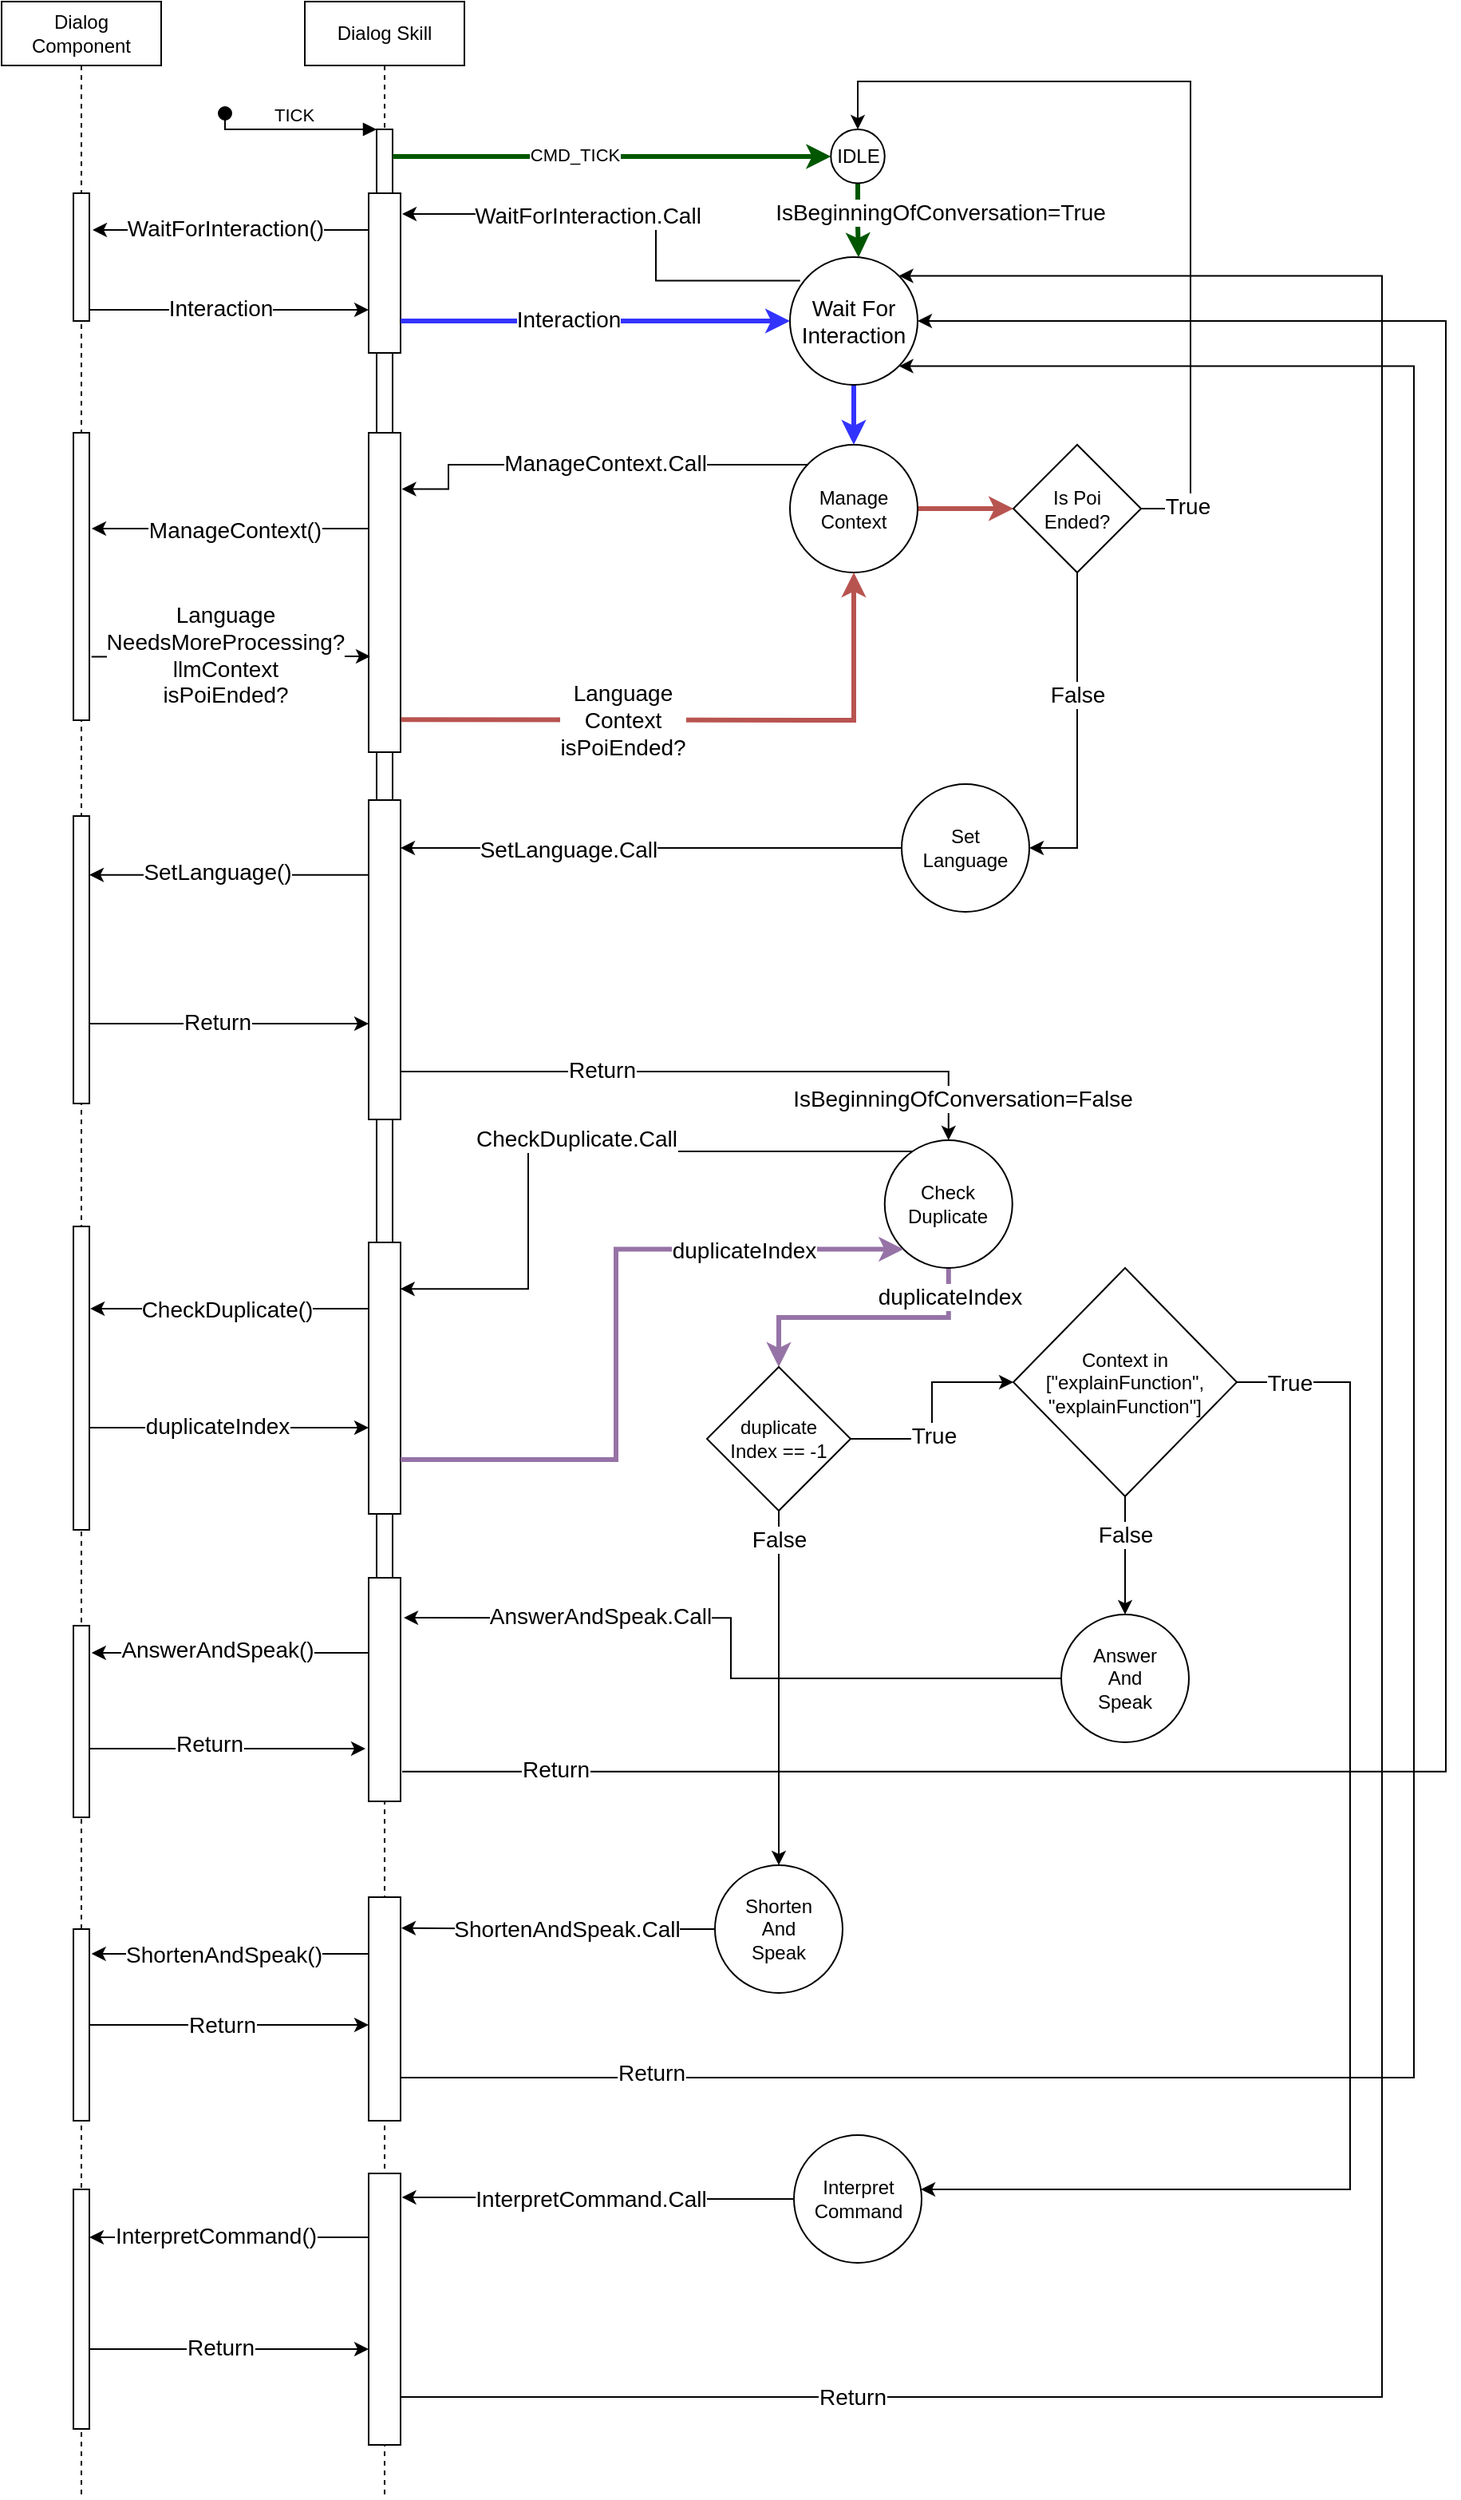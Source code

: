 <mxfile version="27.0.9">
  <diagram name="Page-1" id="2YBvvXClWsGukQMizWep">
    <mxGraphModel dx="2194" dy="1231" grid="1" gridSize="10" guides="1" tooltips="1" connect="1" arrows="1" fold="1" page="1" pageScale="1" pageWidth="850" pageHeight="1100" math="0" shadow="0">
      <root>
        <mxCell id="0" />
        <mxCell id="1" parent="0" />
        <mxCell id="aM9ryv3xv72pqoxQDRHE-1" value="&lt;div&gt;Dialog&lt;/div&gt;&lt;div&gt;Component&lt;/div&gt;" style="shape=umlLifeline;perimeter=lifelinePerimeter;whiteSpace=wrap;html=1;container=0;dropTarget=0;collapsible=0;recursiveResize=0;outlineConnect=0;portConstraint=eastwest;newEdgeStyle={&quot;edgeStyle&quot;:&quot;elbowEdgeStyle&quot;,&quot;elbow&quot;:&quot;vertical&quot;,&quot;curved&quot;:0,&quot;rounded&quot;:0};" parent="1" vertex="1">
          <mxGeometry x="25" y="37" width="100" height="1563" as="geometry" />
        </mxCell>
        <mxCell id="aM9ryv3xv72pqoxQDRHE-3" value="TICK" style="html=1;verticalAlign=bottom;startArrow=oval;endArrow=block;startSize=8;edgeStyle=elbowEdgeStyle;elbow=vertical;curved=0;rounded=0;" parent="aM9ryv3xv72pqoxQDRHE-1" target="aM9ryv3xv72pqoxQDRHE-6" edge="1">
          <mxGeometry relative="1" as="geometry">
            <mxPoint x="140" y="70" as="sourcePoint" />
            <Array as="points">
              <mxPoint x="190" y="80" />
            </Array>
          </mxGeometry>
        </mxCell>
        <mxCell id="aM9ryv3xv72pqoxQDRHE-4" value="" style="html=1;points=[];perimeter=orthogonalPerimeter;outlineConnect=0;targetShapes=umlLifeline;portConstraint=eastwest;newEdgeStyle={&quot;edgeStyle&quot;:&quot;elbowEdgeStyle&quot;,&quot;elbow&quot;:&quot;vertical&quot;,&quot;curved&quot;:0,&quot;rounded&quot;:0};" parent="aM9ryv3xv72pqoxQDRHE-1" vertex="1">
          <mxGeometry x="45" y="120" width="10" height="80" as="geometry" />
        </mxCell>
        <mxCell id="3GDsFyGk5Co5i_4Q3vj2-58" value="" style="html=1;points=[];perimeter=orthogonalPerimeter;outlineConnect=0;targetShapes=umlLifeline;portConstraint=eastwest;newEdgeStyle={&quot;edgeStyle&quot;:&quot;elbowEdgeStyle&quot;,&quot;elbow&quot;:&quot;vertical&quot;,&quot;curved&quot;:0,&quot;rounded&quot;:0};" parent="aM9ryv3xv72pqoxQDRHE-1" vertex="1">
          <mxGeometry x="45" y="270" width="10" height="180" as="geometry" />
        </mxCell>
        <mxCell id="3GDsFyGk5Co5i_4Q3vj2-84" value="" style="html=1;points=[];perimeter=orthogonalPerimeter;outlineConnect=0;targetShapes=umlLifeline;portConstraint=eastwest;newEdgeStyle={&quot;edgeStyle&quot;:&quot;elbowEdgeStyle&quot;,&quot;elbow&quot;:&quot;vertical&quot;,&quot;curved&quot;:0,&quot;rounded&quot;:0};" parent="aM9ryv3xv72pqoxQDRHE-1" vertex="1">
          <mxGeometry x="45" y="767" width="10" height="190" as="geometry" />
        </mxCell>
        <mxCell id="3GDsFyGk5Co5i_4Q3vj2-100" value="" style="html=1;points=[];perimeter=orthogonalPerimeter;outlineConnect=0;targetShapes=umlLifeline;portConstraint=eastwest;newEdgeStyle={&quot;edgeStyle&quot;:&quot;elbowEdgeStyle&quot;,&quot;elbow&quot;:&quot;vertical&quot;,&quot;curved&quot;:0,&quot;rounded&quot;:0};" parent="aM9ryv3xv72pqoxQDRHE-1" vertex="1">
          <mxGeometry x="45" y="1017" width="10" height="120" as="geometry" />
        </mxCell>
        <mxCell id="3GDsFyGk5Co5i_4Q3vj2-116" value="" style="html=1;points=[];perimeter=orthogonalPerimeter;outlineConnect=0;targetShapes=umlLifeline;portConstraint=eastwest;newEdgeStyle={&quot;edgeStyle&quot;:&quot;elbowEdgeStyle&quot;,&quot;elbow&quot;:&quot;vertical&quot;,&quot;curved&quot;:0,&quot;rounded&quot;:0};" parent="aM9ryv3xv72pqoxQDRHE-1" vertex="1">
          <mxGeometry x="45" y="1207" width="10" height="120" as="geometry" />
        </mxCell>
        <mxCell id="IwK8Sl99HdJAbC6vdd_C-9" value="" style="html=1;points=[];perimeter=orthogonalPerimeter;outlineConnect=0;targetShapes=umlLifeline;portConstraint=eastwest;newEdgeStyle={&quot;edgeStyle&quot;:&quot;elbowEdgeStyle&quot;,&quot;elbow&quot;:&quot;vertical&quot;,&quot;curved&quot;:0,&quot;rounded&quot;:0};" vertex="1" parent="aM9ryv3xv72pqoxQDRHE-1">
          <mxGeometry x="45" y="510" width="10" height="180" as="geometry" />
        </mxCell>
        <mxCell id="IwK8Sl99HdJAbC6vdd_C-22" value="" style="html=1;points=[];perimeter=orthogonalPerimeter;outlineConnect=0;targetShapes=umlLifeline;portConstraint=eastwest;newEdgeStyle={&quot;edgeStyle&quot;:&quot;elbowEdgeStyle&quot;,&quot;elbow&quot;:&quot;vertical&quot;,&quot;curved&quot;:0,&quot;rounded&quot;:0};" vertex="1" parent="aM9ryv3xv72pqoxQDRHE-1">
          <mxGeometry x="45" y="1370" width="10" height="150" as="geometry" />
        </mxCell>
        <mxCell id="aM9ryv3xv72pqoxQDRHE-5" value="Dialog Skill" style="shape=umlLifeline;perimeter=lifelinePerimeter;whiteSpace=wrap;html=1;container=0;dropTarget=0;collapsible=0;recursiveResize=0;outlineConnect=0;portConstraint=eastwest;newEdgeStyle={&quot;edgeStyle&quot;:&quot;elbowEdgeStyle&quot;,&quot;elbow&quot;:&quot;vertical&quot;,&quot;curved&quot;:0,&quot;rounded&quot;:0};" parent="1" vertex="1">
          <mxGeometry x="215" y="37" width="100" height="1563" as="geometry" />
        </mxCell>
        <mxCell id="aM9ryv3xv72pqoxQDRHE-6" value="" style="html=1;points=[];perimeter=orthogonalPerimeter;outlineConnect=0;targetShapes=umlLifeline;portConstraint=eastwest;newEdgeStyle={&quot;edgeStyle&quot;:&quot;elbowEdgeStyle&quot;,&quot;elbow&quot;:&quot;vertical&quot;,&quot;curved&quot;:0,&quot;rounded&quot;:0};" parent="aM9ryv3xv72pqoxQDRHE-5" vertex="1">
          <mxGeometry x="45" y="80" width="10" height="1040" as="geometry" />
        </mxCell>
        <mxCell id="3GDsFyGk5Co5i_4Q3vj2-50" value="" style="html=1;points=[];perimeter=orthogonalPerimeter;outlineConnect=0;targetShapes=umlLifeline;portConstraint=eastwest;newEdgeStyle={&quot;edgeStyle&quot;:&quot;elbowEdgeStyle&quot;,&quot;elbow&quot;:&quot;vertical&quot;,&quot;curved&quot;:0,&quot;rounded&quot;:0};" parent="aM9ryv3xv72pqoxQDRHE-5" vertex="1">
          <mxGeometry x="40" y="120" width="20" height="100" as="geometry" />
        </mxCell>
        <mxCell id="3GDsFyGk5Co5i_4Q3vj2-53" value="" style="html=1;points=[];perimeter=orthogonalPerimeter;outlineConnect=0;targetShapes=umlLifeline;portConstraint=eastwest;newEdgeStyle={&quot;edgeStyle&quot;:&quot;elbowEdgeStyle&quot;,&quot;elbow&quot;:&quot;vertical&quot;,&quot;curved&quot;:0,&quot;rounded&quot;:0};" parent="aM9ryv3xv72pqoxQDRHE-5" vertex="1">
          <mxGeometry x="40" y="270" width="20" height="200" as="geometry" />
        </mxCell>
        <mxCell id="3GDsFyGk5Co5i_4Q3vj2-80" value="" style="html=1;points=[];perimeter=orthogonalPerimeter;outlineConnect=0;targetShapes=umlLifeline;portConstraint=eastwest;newEdgeStyle={&quot;edgeStyle&quot;:&quot;elbowEdgeStyle&quot;,&quot;elbow&quot;:&quot;vertical&quot;,&quot;curved&quot;:0,&quot;rounded&quot;:0};" parent="aM9ryv3xv72pqoxQDRHE-5" vertex="1">
          <mxGeometry x="40" y="777" width="20" height="170" as="geometry" />
        </mxCell>
        <mxCell id="3GDsFyGk5Co5i_4Q3vj2-97" value="" style="html=1;points=[];perimeter=orthogonalPerimeter;outlineConnect=0;targetShapes=umlLifeline;portConstraint=eastwest;newEdgeStyle={&quot;edgeStyle&quot;:&quot;elbowEdgeStyle&quot;,&quot;elbow&quot;:&quot;vertical&quot;,&quot;curved&quot;:0,&quot;rounded&quot;:0};" parent="aM9ryv3xv72pqoxQDRHE-5" vertex="1">
          <mxGeometry x="40" y="987" width="20" height="140" as="geometry" />
        </mxCell>
        <mxCell id="3GDsFyGk5Co5i_4Q3vj2-117" value="" style="html=1;points=[];perimeter=orthogonalPerimeter;outlineConnect=0;targetShapes=umlLifeline;portConstraint=eastwest;newEdgeStyle={&quot;edgeStyle&quot;:&quot;elbowEdgeStyle&quot;,&quot;elbow&quot;:&quot;vertical&quot;,&quot;curved&quot;:0,&quot;rounded&quot;:0};" parent="aM9ryv3xv72pqoxQDRHE-5" vertex="1">
          <mxGeometry x="40" y="1187" width="20" height="140" as="geometry" />
        </mxCell>
        <mxCell id="IwK8Sl99HdJAbC6vdd_C-4" value="" style="html=1;points=[];perimeter=orthogonalPerimeter;outlineConnect=0;targetShapes=umlLifeline;portConstraint=eastwest;newEdgeStyle={&quot;edgeStyle&quot;:&quot;elbowEdgeStyle&quot;,&quot;elbow&quot;:&quot;vertical&quot;,&quot;curved&quot;:0,&quot;rounded&quot;:0};" vertex="1" parent="aM9ryv3xv72pqoxQDRHE-5">
          <mxGeometry x="40" y="500" width="20" height="200" as="geometry" />
        </mxCell>
        <mxCell id="IwK8Sl99HdJAbC6vdd_C-23" value="" style="html=1;points=[];perimeter=orthogonalPerimeter;outlineConnect=0;targetShapes=umlLifeline;portConstraint=eastwest;newEdgeStyle={&quot;edgeStyle&quot;:&quot;elbowEdgeStyle&quot;,&quot;elbow&quot;:&quot;vertical&quot;,&quot;curved&quot;:0,&quot;rounded&quot;:0};" vertex="1" parent="aM9ryv3xv72pqoxQDRHE-5">
          <mxGeometry x="40" y="1360" width="20" height="170" as="geometry" />
        </mxCell>
        <mxCell id="3GDsFyGk5Co5i_4Q3vj2-7" style="edgeStyle=elbowEdgeStyle;rounded=0;orthogonalLoop=1;jettySize=auto;html=1;elbow=vertical;curved=0;entryX=0;entryY=0.5;entryDx=0;entryDy=0;fillColor=#008a00;strokeColor=#005700;strokeWidth=3;" parent="1" source="aM9ryv3xv72pqoxQDRHE-6" target="3GDsFyGk5Co5i_4Q3vj2-18" edge="1">
          <mxGeometry relative="1" as="geometry">
            <mxPoint x="453.8" y="142.33" as="targetPoint" />
          </mxGeometry>
        </mxCell>
        <mxCell id="3GDsFyGk5Co5i_4Q3vj2-12" value="CMD_TICK" style="edgeLabel;html=1;align=center;verticalAlign=middle;resizable=0;points=[];" parent="3GDsFyGk5Co5i_4Q3vj2-7" vertex="1" connectable="0">
          <mxGeometry x="-0.174" y="1" relative="1" as="geometry">
            <mxPoint as="offset" />
          </mxGeometry>
        </mxCell>
        <mxCell id="3GDsFyGk5Co5i_4Q3vj2-17" style="edgeStyle=elbowEdgeStyle;rounded=0;orthogonalLoop=1;jettySize=auto;html=1;elbow=vertical;curved=0;entryX=1.2;entryY=0.288;entryDx=0;entryDy=0;entryPerimeter=0;" parent="1" source="3GDsFyGk5Co5i_4Q3vj2-50" target="aM9ryv3xv72pqoxQDRHE-4" edge="1">
          <mxGeometry relative="1" as="geometry" />
        </mxCell>
        <mxCell id="3GDsFyGk5Co5i_4Q3vj2-24" value="WaitForInteraction()" style="edgeLabel;html=1;align=center;verticalAlign=middle;resizable=0;points=[];fontSize=14;" parent="3GDsFyGk5Co5i_4Q3vj2-17" vertex="1" connectable="0">
          <mxGeometry x="0.161" y="-1" relative="1" as="geometry">
            <mxPoint x="10" as="offset" />
          </mxGeometry>
        </mxCell>
        <mxCell id="3GDsFyGk5Co5i_4Q3vj2-21" value="" style="edgeStyle=orthogonalEdgeStyle;rounded=0;orthogonalLoop=1;jettySize=auto;html=1;strokeWidth=3;fillColor=#008a00;strokeColor=#005700;" parent="1" source="3GDsFyGk5Co5i_4Q3vj2-18" target="3GDsFyGk5Co5i_4Q3vj2-20" edge="1">
          <mxGeometry relative="1" as="geometry">
            <Array as="points">
              <mxPoint x="562" y="177" />
              <mxPoint x="562" y="177" />
            </Array>
          </mxGeometry>
        </mxCell>
        <mxCell id="3GDsFyGk5Co5i_4Q3vj2-32" value="IsBeginningOfConversation=True" style="edgeLabel;html=1;align=center;verticalAlign=middle;resizable=0;points=[];fontSize=14;" parent="3GDsFyGk5Co5i_4Q3vj2-21" vertex="1" connectable="0">
          <mxGeometry x="-0.373" y="-1" relative="1" as="geometry">
            <mxPoint x="52" y="4" as="offset" />
          </mxGeometry>
        </mxCell>
        <mxCell id="3GDsFyGk5Co5i_4Q3vj2-18" value="IDLE" style="ellipse;whiteSpace=wrap;html=1;aspect=fixed;" parent="1" vertex="1">
          <mxGeometry x="544.63" y="117" width="33.75" height="33.75" as="geometry" />
        </mxCell>
        <mxCell id="3GDsFyGk5Co5i_4Q3vj2-31" value="" style="edgeStyle=orthogonalEdgeStyle;rounded=0;orthogonalLoop=1;jettySize=auto;html=1;fillColor=#008a00;strokeColor=#3333FF;strokeWidth=3;" parent="1" source="3GDsFyGk5Co5i_4Q3vj2-20" target="3GDsFyGk5Co5i_4Q3vj2-30" edge="1">
          <mxGeometry relative="1" as="geometry" />
        </mxCell>
        <mxCell id="3GDsFyGk5Co5i_4Q3vj2-20" value="&lt;font style=&quot;font-size: 14px;&quot;&gt;Wait For Interaction&lt;/font&gt;" style="ellipse;whiteSpace=wrap;html=1;" parent="1" vertex="1">
          <mxGeometry x="519" y="197" width="80" height="80" as="geometry" />
        </mxCell>
        <mxCell id="3GDsFyGk5Co5i_4Q3vj2-56" style="edgeStyle=orthogonalEdgeStyle;rounded=0;orthogonalLoop=1;jettySize=auto;html=1;entryX=1.038;entryY=0.176;entryDx=0;entryDy=0;entryPerimeter=0;" parent="1" source="3GDsFyGk5Co5i_4Q3vj2-30" target="3GDsFyGk5Co5i_4Q3vj2-53" edge="1">
          <mxGeometry relative="1" as="geometry">
            <Array as="points">
              <mxPoint x="305" y="327" />
              <mxPoint x="305" y="342" />
            </Array>
          </mxGeometry>
        </mxCell>
        <mxCell id="3GDsFyGk5Co5i_4Q3vj2-57" value="ManageContext.Call" style="edgeLabel;html=1;align=center;verticalAlign=middle;resizable=0;points=[];fontSize=14;" parent="3GDsFyGk5Co5i_4Q3vj2-56" vertex="1" connectable="0">
          <mxGeometry x="0.184" y="-1" relative="1" as="geometry">
            <mxPoint x="32" as="offset" />
          </mxGeometry>
        </mxCell>
        <mxCell id="3GDsFyGk5Co5i_4Q3vj2-68" value="" style="edgeStyle=orthogonalEdgeStyle;rounded=0;orthogonalLoop=1;jettySize=auto;html=1;fillColor=#f8cecc;strokeColor=#b85450;strokeWidth=3;" parent="1" source="3GDsFyGk5Co5i_4Q3vj2-30" target="3GDsFyGk5Co5i_4Q3vj2-67" edge="1">
          <mxGeometry relative="1" as="geometry" />
        </mxCell>
        <mxCell id="3GDsFyGk5Co5i_4Q3vj2-30" value="&lt;div&gt;Manage&lt;/div&gt;&lt;div&gt;Context&lt;/div&gt;" style="ellipse;whiteSpace=wrap;html=1;" parent="1" vertex="1">
          <mxGeometry x="519" y="314.5" width="80" height="80" as="geometry" />
        </mxCell>
        <mxCell id="3GDsFyGk5Co5i_4Q3vj2-51" style="edgeStyle=orthogonalEdgeStyle;rounded=0;orthogonalLoop=1;jettySize=auto;html=1;exitX=0.08;exitY=0.185;exitDx=0;exitDy=0;exitPerimeter=0;" parent="1" source="3GDsFyGk5Co5i_4Q3vj2-20" edge="1">
          <mxGeometry relative="1" as="geometry">
            <mxPoint x="276" y="170" as="targetPoint" />
            <Array as="points">
              <mxPoint x="435" y="212" />
              <mxPoint x="435" y="170" />
            </Array>
          </mxGeometry>
        </mxCell>
        <mxCell id="3GDsFyGk5Co5i_4Q3vj2-52" value="WaitForInteraction.Call" style="edgeLabel;html=1;align=center;verticalAlign=middle;resizable=0;points=[];fontSize=14;" parent="3GDsFyGk5Co5i_4Q3vj2-51" vertex="1" connectable="0">
          <mxGeometry x="-0.004" y="1" relative="1" as="geometry">
            <mxPoint x="-30" as="offset" />
          </mxGeometry>
        </mxCell>
        <mxCell id="3GDsFyGk5Co5i_4Q3vj2-54" style="edgeStyle=elbowEdgeStyle;rounded=0;orthogonalLoop=1;jettySize=auto;html=1;elbow=vertical;curved=0;entryX=0;entryY=0.5;entryDx=0;entryDy=0;fillColor=#008a00;strokeColor=#3333FF;strokeWidth=3;" parent="1" source="3GDsFyGk5Co5i_4Q3vj2-50" target="3GDsFyGk5Co5i_4Q3vj2-20" edge="1">
          <mxGeometry relative="1" as="geometry" />
        </mxCell>
        <mxCell id="3GDsFyGk5Co5i_4Q3vj2-55" value="Interaction" style="edgeLabel;html=1;align=center;verticalAlign=middle;resizable=0;points=[];fontSize=14;" parent="3GDsFyGk5Co5i_4Q3vj2-54" vertex="1" connectable="0">
          <mxGeometry x="-0.141" y="1" relative="1" as="geometry">
            <mxPoint as="offset" />
          </mxGeometry>
        </mxCell>
        <mxCell id="3GDsFyGk5Co5i_4Q3vj2-59" style="edgeStyle=elbowEdgeStyle;rounded=0;orthogonalLoop=1;jettySize=auto;html=1;elbow=vertical;curved=0;entryX=1.148;entryY=0.158;entryDx=0;entryDy=0;entryPerimeter=0;" parent="1" edge="1">
          <mxGeometry relative="1" as="geometry">
            <mxPoint x="255" y="367" as="sourcePoint" />
            <mxPoint x="81.48" y="367.04" as="targetPoint" />
          </mxGeometry>
        </mxCell>
        <mxCell id="3GDsFyGk5Co5i_4Q3vj2-125" value="ManageContext()" style="edgeLabel;html=1;align=center;verticalAlign=middle;resizable=0;points=[];fontSize=14;" parent="3GDsFyGk5Co5i_4Q3vj2-59" vertex="1" connectable="0">
          <mxGeometry x="-0.026" y="1" relative="1" as="geometry">
            <mxPoint as="offset" />
          </mxGeometry>
        </mxCell>
        <mxCell id="3GDsFyGk5Co5i_4Q3vj2-60" style="edgeStyle=elbowEdgeStyle;rounded=0;orthogonalLoop=1;jettySize=auto;html=1;elbow=vertical;curved=0;exitX=1.133;exitY=0.779;exitDx=0;exitDy=0;exitPerimeter=0;" parent="1" source="3GDsFyGk5Co5i_4Q3vj2-58" edge="1">
          <mxGeometry relative="1" as="geometry">
            <mxPoint x="256" y="447" as="targetPoint" />
            <Array as="points">
              <mxPoint x="165" y="447" />
            </Array>
          </mxGeometry>
        </mxCell>
        <mxCell id="3GDsFyGk5Co5i_4Q3vj2-61" value="Language&lt;br&gt;NeedsMoreProcessing?&lt;br&gt;llmContext&lt;br&gt;isPoiEnded?" style="edgeLabel;html=1;align=center;verticalAlign=middle;resizable=0;points=[];fontSize=14;" parent="3GDsFyGk5Co5i_4Q3vj2-60" vertex="1" connectable="0">
          <mxGeometry x="0.085" y="1" relative="1" as="geometry">
            <mxPoint x="-11" as="offset" />
          </mxGeometry>
        </mxCell>
        <mxCell id="3GDsFyGk5Co5i_4Q3vj2-69" style="edgeStyle=orthogonalEdgeStyle;rounded=0;orthogonalLoop=1;jettySize=auto;html=1;entryX=0.5;entryY=0;entryDx=0;entryDy=0;exitX=1;exitY=0.5;exitDx=0;exitDy=0;" parent="1" source="3GDsFyGk5Co5i_4Q3vj2-67" target="3GDsFyGk5Co5i_4Q3vj2-18" edge="1">
          <mxGeometry relative="1" as="geometry">
            <Array as="points">
              <mxPoint x="770" y="355" />
              <mxPoint x="770" y="87" />
              <mxPoint x="562" y="87" />
            </Array>
          </mxGeometry>
        </mxCell>
        <mxCell id="3GDsFyGk5Co5i_4Q3vj2-72" value="True" style="edgeLabel;html=1;align=center;verticalAlign=middle;resizable=0;points=[];fontSize=14;" parent="3GDsFyGk5Co5i_4Q3vj2-69" vertex="1" connectable="0">
          <mxGeometry x="-0.893" y="2" relative="1" as="geometry">
            <mxPoint as="offset" />
          </mxGeometry>
        </mxCell>
        <mxCell id="3GDsFyGk5Co5i_4Q3vj2-74" value="" style="edgeStyle=orthogonalEdgeStyle;rounded=0;orthogonalLoop=1;jettySize=auto;html=1;entryX=1;entryY=0.5;entryDx=0;entryDy=0;exitX=0.5;exitY=1;exitDx=0;exitDy=0;" parent="1" source="3GDsFyGk5Co5i_4Q3vj2-67" target="IwK8Sl99HdJAbC6vdd_C-1" edge="1">
          <mxGeometry relative="1" as="geometry">
            <mxPoint x="579" y="567" as="targetPoint" />
            <Array as="points">
              <mxPoint x="699" y="567" />
            </Array>
          </mxGeometry>
        </mxCell>
        <mxCell id="3GDsFyGk5Co5i_4Q3vj2-75" value="False" style="edgeLabel;html=1;align=center;verticalAlign=middle;resizable=0;points=[];fontSize=14;" parent="3GDsFyGk5Co5i_4Q3vj2-74" vertex="1" connectable="0">
          <mxGeometry x="-0.245" relative="1" as="geometry">
            <mxPoint as="offset" />
          </mxGeometry>
        </mxCell>
        <mxCell id="3GDsFyGk5Co5i_4Q3vj2-67" value="&lt;div&gt;Is Poi&lt;/div&gt;&lt;div&gt;Ended?&lt;/div&gt;" style="rhombus;whiteSpace=wrap;html=1;" parent="1" vertex="1">
          <mxGeometry x="659" y="314.5" width="80" height="80" as="geometry" />
        </mxCell>
        <mxCell id="3GDsFyGk5Co5i_4Q3vj2-93" value="" style="edgeStyle=orthogonalEdgeStyle;rounded=0;orthogonalLoop=1;jettySize=auto;html=1;fillColor=#e1d5e7;strokeColor=#9673a6;strokeWidth=3;exitX=0.5;exitY=1;exitDx=0;exitDy=0;" parent="1" source="3GDsFyGk5Co5i_4Q3vj2-77" target="3GDsFyGk5Co5i_4Q3vj2-92" edge="1">
          <mxGeometry relative="1" as="geometry">
            <mxPoint x="452" y="567.75" as="sourcePoint" />
          </mxGeometry>
        </mxCell>
        <mxCell id="IwK8Sl99HdJAbC6vdd_C-42" value="&lt;font style=&quot;font-size: 14px;&quot;&gt;duplicateIndex&lt;/font&gt;" style="edgeLabel;html=1;align=center;verticalAlign=middle;resizable=0;points=[];" vertex="1" connectable="0" parent="3GDsFyGk5Co5i_4Q3vj2-93">
          <mxGeometry x="-0.792" relative="1" as="geometry">
            <mxPoint as="offset" />
          </mxGeometry>
        </mxCell>
        <mxCell id="3GDsFyGk5Co5i_4Q3vj2-77" value="&lt;div&gt;Check&lt;/div&gt;&lt;div&gt;Duplicate&lt;/div&gt;" style="ellipse;whiteSpace=wrap;html=1;" parent="1" vertex="1">
          <mxGeometry x="578.38" y="750" width="80" height="80" as="geometry" />
        </mxCell>
        <mxCell id="3GDsFyGk5Co5i_4Q3vj2-81" style="edgeStyle=orthogonalEdgeStyle;rounded=0;orthogonalLoop=1;jettySize=auto;html=1;entryX=0.993;entryY=0.171;entryDx=0;entryDy=0;entryPerimeter=0;" parent="1" source="3GDsFyGk5Co5i_4Q3vj2-77" target="3GDsFyGk5Co5i_4Q3vj2-80" edge="1">
          <mxGeometry relative="1" as="geometry">
            <Array as="points">
              <mxPoint x="355" y="757" />
              <mxPoint x="355" y="843" />
            </Array>
          </mxGeometry>
        </mxCell>
        <mxCell id="3GDsFyGk5Co5i_4Q3vj2-82" value="&lt;font&gt;CheckDuplicate.Call&lt;/font&gt;" style="edgeLabel;html=1;align=center;verticalAlign=middle;resizable=0;points=[];fontSize=14;" parent="3GDsFyGk5Co5i_4Q3vj2-81" vertex="1" connectable="0">
          <mxGeometry x="0.31" y="1" relative="1" as="geometry">
            <mxPoint x="29" y="-34" as="offset" />
          </mxGeometry>
        </mxCell>
        <mxCell id="3GDsFyGk5Co5i_4Q3vj2-85" style="edgeStyle=elbowEdgeStyle;rounded=0;orthogonalLoop=1;jettySize=auto;html=1;elbow=vertical;curved=0;entryX=1.057;entryY=0.272;entryDx=0;entryDy=0;entryPerimeter=0;" parent="1" source="3GDsFyGk5Co5i_4Q3vj2-80" target="3GDsFyGk5Co5i_4Q3vj2-84" edge="1">
          <mxGeometry relative="1" as="geometry" />
        </mxCell>
        <mxCell id="3GDsFyGk5Co5i_4Q3vj2-86" value="CheckDuplicate()" style="edgeLabel;html=1;align=center;verticalAlign=middle;resizable=0;points=[];fontSize=14;" parent="3GDsFyGk5Co5i_4Q3vj2-85" vertex="1" connectable="0">
          <mxGeometry x="0.115" relative="1" as="geometry">
            <mxPoint x="8" as="offset" />
          </mxGeometry>
        </mxCell>
        <mxCell id="3GDsFyGk5Co5i_4Q3vj2-87" style="edgeStyle=elbowEdgeStyle;rounded=0;orthogonalLoop=1;jettySize=auto;html=1;elbow=vertical;curved=0;" parent="1" source="3GDsFyGk5Co5i_4Q3vj2-84" target="3GDsFyGk5Co5i_4Q3vj2-80" edge="1">
          <mxGeometry relative="1" as="geometry">
            <Array as="points">
              <mxPoint x="168" y="930" />
            </Array>
          </mxGeometry>
        </mxCell>
        <mxCell id="3GDsFyGk5Co5i_4Q3vj2-88" value="duplicateIndex" style="edgeLabel;html=1;align=center;verticalAlign=middle;resizable=0;points=[];fontSize=14;" parent="3GDsFyGk5Co5i_4Q3vj2-87" vertex="1" connectable="0">
          <mxGeometry x="-0.083" y="1" relative="1" as="geometry">
            <mxPoint as="offset" />
          </mxGeometry>
        </mxCell>
        <mxCell id="3GDsFyGk5Co5i_4Q3vj2-113" value="" style="edgeStyle=orthogonalEdgeStyle;rounded=0;orthogonalLoop=1;jettySize=auto;html=1;" parent="1" source="3GDsFyGk5Co5i_4Q3vj2-92" target="3GDsFyGk5Co5i_4Q3vj2-112" edge="1">
          <mxGeometry relative="1" as="geometry" />
        </mxCell>
        <mxCell id="3GDsFyGk5Co5i_4Q3vj2-115" value="False" style="edgeLabel;html=1;align=center;verticalAlign=middle;resizable=0;points=[];fontSize=14;" parent="3GDsFyGk5Co5i_4Q3vj2-113" vertex="1" connectable="0">
          <mxGeometry x="-0.842" relative="1" as="geometry">
            <mxPoint as="offset" />
          </mxGeometry>
        </mxCell>
        <mxCell id="IwK8Sl99HdJAbC6vdd_C-16" value="" style="edgeStyle=orthogonalEdgeStyle;rounded=0;orthogonalLoop=1;jettySize=auto;html=1;" edge="1" parent="1" source="3GDsFyGk5Co5i_4Q3vj2-92" target="IwK8Sl99HdJAbC6vdd_C-15">
          <mxGeometry relative="1" as="geometry" />
        </mxCell>
        <mxCell id="IwK8Sl99HdJAbC6vdd_C-17" value="True" style="edgeLabel;html=1;align=center;verticalAlign=middle;resizable=0;points=[];fontSize=14;" vertex="1" connectable="0" parent="IwK8Sl99HdJAbC6vdd_C-16">
          <mxGeometry x="-0.226" y="-1" relative="1" as="geometry">
            <mxPoint as="offset" />
          </mxGeometry>
        </mxCell>
        <mxCell id="3GDsFyGk5Co5i_4Q3vj2-92" value="&lt;div&gt;duplicate&lt;/div&gt;&lt;div&gt;Index == -1&lt;/div&gt;" style="rhombus;whiteSpace=wrap;html=1;" parent="1" vertex="1">
          <mxGeometry x="467" y="892" width="90" height="90" as="geometry" />
        </mxCell>
        <mxCell id="3GDsFyGk5Co5i_4Q3vj2-94" value="&lt;div&gt;Answer&lt;/div&gt;&lt;div&gt;And&lt;/div&gt;&lt;div&gt;Speak&lt;/div&gt;" style="ellipse;whiteSpace=wrap;html=1;" parent="1" vertex="1">
          <mxGeometry x="689" y="1047" width="80" height="80" as="geometry" />
        </mxCell>
        <mxCell id="3GDsFyGk5Co5i_4Q3vj2-98" style="edgeStyle=orthogonalEdgeStyle;rounded=0;orthogonalLoop=1;jettySize=auto;html=1;entryX=1.1;entryY=0.179;entryDx=0;entryDy=0;entryPerimeter=0;" parent="1" source="3GDsFyGk5Co5i_4Q3vj2-94" target="3GDsFyGk5Co5i_4Q3vj2-97" edge="1">
          <mxGeometry relative="1" as="geometry" />
        </mxCell>
        <mxCell id="3GDsFyGk5Co5i_4Q3vj2-99" value="AnswerAndSpeak.Call" style="edgeLabel;html=1;align=center;verticalAlign=middle;resizable=0;points=[];fontSize=14;" parent="3GDsFyGk5Co5i_4Q3vj2-98" vertex="1" connectable="0">
          <mxGeometry x="-0.002" y="2" relative="1" as="geometry">
            <mxPoint x="-80" y="-22" as="offset" />
          </mxGeometry>
        </mxCell>
        <mxCell id="3GDsFyGk5Co5i_4Q3vj2-101" style="edgeStyle=elbowEdgeStyle;rounded=0;orthogonalLoop=1;jettySize=auto;html=1;elbow=vertical;curved=0;entryX=1.14;entryY=0.14;entryDx=0;entryDy=0;entryPerimeter=0;" parent="1" source="3GDsFyGk5Co5i_4Q3vj2-97" target="3GDsFyGk5Co5i_4Q3vj2-100" edge="1">
          <mxGeometry relative="1" as="geometry" />
        </mxCell>
        <mxCell id="3GDsFyGk5Co5i_4Q3vj2-102" value="AnswerAndSpeak()" style="edgeLabel;html=1;align=center;verticalAlign=middle;resizable=0;points=[];fontSize=14;" parent="3GDsFyGk5Co5i_4Q3vj2-101" vertex="1" connectable="0">
          <mxGeometry x="0.097" y="-2" relative="1" as="geometry">
            <mxPoint as="offset" />
          </mxGeometry>
        </mxCell>
        <mxCell id="3GDsFyGk5Co5i_4Q3vj2-103" style="edgeStyle=elbowEdgeStyle;rounded=0;orthogonalLoop=1;jettySize=auto;html=1;elbow=vertical;curved=0;entryX=-0.1;entryY=0.764;entryDx=0;entryDy=0;entryPerimeter=0;" parent="1" source="3GDsFyGk5Co5i_4Q3vj2-100" target="3GDsFyGk5Co5i_4Q3vj2-97" edge="1">
          <mxGeometry relative="1" as="geometry" />
        </mxCell>
        <mxCell id="3GDsFyGk5Co5i_4Q3vj2-104" value="Return" style="edgeLabel;html=1;align=center;verticalAlign=middle;resizable=0;points=[];fontSize=14;" parent="3GDsFyGk5Co5i_4Q3vj2-103" vertex="1" connectable="0">
          <mxGeometry x="-0.133" y="3" relative="1" as="geometry">
            <mxPoint as="offset" />
          </mxGeometry>
        </mxCell>
        <mxCell id="3GDsFyGk5Co5i_4Q3vj2-106" style="edgeStyle=orthogonalEdgeStyle;rounded=0;orthogonalLoop=1;jettySize=auto;html=1;elbow=vertical;entryX=1;entryY=0.5;entryDx=0;entryDy=0;exitX=1.05;exitY=0.867;exitDx=0;exitDy=0;exitPerimeter=0;" parent="1" source="3GDsFyGk5Co5i_4Q3vj2-97" target="3GDsFyGk5Co5i_4Q3vj2-20" edge="1">
          <mxGeometry relative="1" as="geometry">
            <mxPoint x="425" y="927" as="sourcePoint" />
            <Array as="points">
              <mxPoint x="930" y="1145" />
              <mxPoint x="930" y="237" />
            </Array>
          </mxGeometry>
        </mxCell>
        <mxCell id="3GDsFyGk5Co5i_4Q3vj2-127" value="Return" style="edgeLabel;html=1;align=center;verticalAlign=middle;resizable=0;points=[];fontSize=14;" parent="3GDsFyGk5Co5i_4Q3vj2-106" vertex="1" connectable="0">
          <mxGeometry x="-0.793" y="2" relative="1" as="geometry">
            <mxPoint x="-100" as="offset" />
          </mxGeometry>
        </mxCell>
        <mxCell id="3GDsFyGk5Co5i_4Q3vj2-112" value="&lt;div&gt;Shorten&lt;/div&gt;&lt;div&gt;And&lt;/div&gt;&lt;div&gt;Speak&lt;/div&gt;" style="ellipse;whiteSpace=wrap;html=1;" parent="1" vertex="1">
          <mxGeometry x="472" y="1204" width="80" height="80" as="geometry" />
        </mxCell>
        <mxCell id="3GDsFyGk5Co5i_4Q3vj2-118" style="edgeStyle=orthogonalEdgeStyle;rounded=0;orthogonalLoop=1;jettySize=auto;html=1;entryX=1.025;entryY=0.138;entryDx=0;entryDy=0;entryPerimeter=0;" parent="1" source="3GDsFyGk5Co5i_4Q3vj2-112" target="3GDsFyGk5Co5i_4Q3vj2-117" edge="1">
          <mxGeometry relative="1" as="geometry" />
        </mxCell>
        <mxCell id="3GDsFyGk5Co5i_4Q3vj2-128" value="ShortenAndSpeak.Call" style="edgeLabel;html=1;align=center;verticalAlign=middle;resizable=0;points=[];fontSize=14;" parent="3GDsFyGk5Co5i_4Q3vj2-118" vertex="1" connectable="0">
          <mxGeometry x="-0.119" y="-1" relative="1" as="geometry">
            <mxPoint x="-6" y="1" as="offset" />
          </mxGeometry>
        </mxCell>
        <mxCell id="3GDsFyGk5Co5i_4Q3vj2-120" style="edgeStyle=elbowEdgeStyle;rounded=0;orthogonalLoop=1;jettySize=auto;html=1;elbow=vertical;curved=0;entryX=1.133;entryY=0.131;entryDx=0;entryDy=0;entryPerimeter=0;" parent="1" source="3GDsFyGk5Co5i_4Q3vj2-117" target="3GDsFyGk5Co5i_4Q3vj2-116" edge="1">
          <mxGeometry relative="1" as="geometry" />
        </mxCell>
        <mxCell id="3GDsFyGk5Co5i_4Q3vj2-122" value="ShortenAndSpeak()" style="edgeLabel;html=1;align=center;verticalAlign=middle;resizable=0;points=[];fontSize=14;" parent="3GDsFyGk5Co5i_4Q3vj2-120" vertex="1" connectable="0">
          <mxGeometry x="0.054" relative="1" as="geometry">
            <mxPoint as="offset" />
          </mxGeometry>
        </mxCell>
        <mxCell id="3GDsFyGk5Co5i_4Q3vj2-121" style="edgeStyle=elbowEdgeStyle;rounded=0;orthogonalLoop=1;jettySize=auto;html=1;elbow=vertical;curved=0;" parent="1" source="3GDsFyGk5Co5i_4Q3vj2-116" target="3GDsFyGk5Co5i_4Q3vj2-117" edge="1">
          <mxGeometry relative="1" as="geometry" />
        </mxCell>
        <mxCell id="3GDsFyGk5Co5i_4Q3vj2-123" value="Return" style="edgeLabel;html=1;align=center;verticalAlign=middle;resizable=0;points=[];fontSize=14;" parent="3GDsFyGk5Co5i_4Q3vj2-121" vertex="1" connectable="0">
          <mxGeometry x="-0.052" relative="1" as="geometry">
            <mxPoint as="offset" />
          </mxGeometry>
        </mxCell>
        <mxCell id="3GDsFyGk5Co5i_4Q3vj2-124" style="edgeStyle=orthogonalEdgeStyle;rounded=0;orthogonalLoop=1;jettySize=auto;html=1;elbow=vertical;entryX=1;entryY=1;entryDx=0;entryDy=0;" parent="1" source="3GDsFyGk5Co5i_4Q3vj2-117" target="3GDsFyGk5Co5i_4Q3vj2-20" edge="1">
          <mxGeometry relative="1" as="geometry">
            <Array as="points">
              <mxPoint x="910" y="1337" />
              <mxPoint x="910" y="265" />
            </Array>
          </mxGeometry>
        </mxCell>
        <mxCell id="3GDsFyGk5Co5i_4Q3vj2-126" value="Return" style="edgeLabel;html=1;align=center;verticalAlign=middle;resizable=0;points=[];fontSize=14;" parent="3GDsFyGk5Co5i_4Q3vj2-124" vertex="1" connectable="0">
          <mxGeometry x="-0.846" y="3" relative="1" as="geometry">
            <mxPoint as="offset" />
          </mxGeometry>
        </mxCell>
        <mxCell id="IwK8Sl99HdJAbC6vdd_C-1" value="Set&lt;br&gt;Language" style="ellipse;whiteSpace=wrap;html=1;" vertex="1" parent="1">
          <mxGeometry x="589" y="527" width="80" height="80" as="geometry" />
        </mxCell>
        <mxCell id="IwK8Sl99HdJAbC6vdd_C-5" style="edgeStyle=orthogonalEdgeStyle;rounded=0;orthogonalLoop=1;jettySize=auto;html=1;exitX=0;exitY=0.5;exitDx=0;exitDy=0;" edge="1" parent="1" source="IwK8Sl99HdJAbC6vdd_C-1" target="IwK8Sl99HdJAbC6vdd_C-4">
          <mxGeometry relative="1" as="geometry">
            <Array as="points">
              <mxPoint x="395" y="567" />
              <mxPoint x="395" y="567" />
            </Array>
          </mxGeometry>
        </mxCell>
        <mxCell id="IwK8Sl99HdJAbC6vdd_C-35" value="SetLanguage.Call" style="edgeLabel;html=1;align=center;verticalAlign=middle;resizable=0;points=[];fontSize=14;" vertex="1" connectable="0" parent="IwK8Sl99HdJAbC6vdd_C-5">
          <mxGeometry x="0.327" y="1" relative="1" as="geometry">
            <mxPoint x="-1" as="offset" />
          </mxGeometry>
        </mxCell>
        <mxCell id="IwK8Sl99HdJAbC6vdd_C-6" style="edgeStyle=elbowEdgeStyle;rounded=0;orthogonalLoop=1;jettySize=auto;html=1;elbow=vertical;curved=0;entryX=0.5;entryY=1;entryDx=0;entryDy=0;fillColor=#f8cecc;strokeColor=#b85450;strokeWidth=3;exitX=1.012;exitY=0.898;exitDx=0;exitDy=0;exitPerimeter=0;" edge="1" parent="1" source="3GDsFyGk5Co5i_4Q3vj2-53" target="3GDsFyGk5Co5i_4Q3vj2-30">
          <mxGeometry relative="1" as="geometry">
            <Array as="points">
              <mxPoint x="385" y="487" />
            </Array>
          </mxGeometry>
        </mxCell>
        <mxCell id="IwK8Sl99HdJAbC6vdd_C-7" value="Language&lt;br&gt;Context&lt;br&gt;isPoiEnded?" style="edgeLabel;html=1;align=center;verticalAlign=middle;resizable=0;points=[];fontSize=14;" vertex="1" connectable="0" parent="IwK8Sl99HdJAbC6vdd_C-6">
          <mxGeometry x="-0.074" relative="1" as="geometry">
            <mxPoint x="-36" as="offset" />
          </mxGeometry>
        </mxCell>
        <mxCell id="IwK8Sl99HdJAbC6vdd_C-10" style="edgeStyle=elbowEdgeStyle;rounded=0;orthogonalLoop=1;jettySize=auto;html=1;elbow=horizontal;curved=0;" edge="1" parent="1">
          <mxGeometry relative="1" as="geometry">
            <mxPoint x="255" y="583.83" as="sourcePoint" />
            <mxPoint x="80" y="583.83" as="targetPoint" />
          </mxGeometry>
        </mxCell>
        <mxCell id="IwK8Sl99HdJAbC6vdd_C-11" value="SetLanguage()" style="edgeLabel;html=1;align=center;verticalAlign=middle;resizable=0;points=[];fontSize=14;" vertex="1" connectable="0" parent="IwK8Sl99HdJAbC6vdd_C-10">
          <mxGeometry x="0.094" y="-2" relative="1" as="geometry">
            <mxPoint as="offset" />
          </mxGeometry>
        </mxCell>
        <mxCell id="IwK8Sl99HdJAbC6vdd_C-12" style="edgeStyle=elbowEdgeStyle;rounded=0;orthogonalLoop=1;jettySize=auto;html=1;elbow=horizontal;curved=0;" edge="1" parent="1">
          <mxGeometry relative="1" as="geometry">
            <mxPoint x="80" y="677" as="sourcePoint" />
            <mxPoint x="255" y="677" as="targetPoint" />
            <Array as="points">
              <mxPoint x="168" y="677" />
            </Array>
          </mxGeometry>
        </mxCell>
        <mxCell id="IwK8Sl99HdJAbC6vdd_C-13" value="Return" style="edgeLabel;html=1;align=center;verticalAlign=middle;resizable=0;points=[];fontSize=14;" vertex="1" connectable="0" parent="IwK8Sl99HdJAbC6vdd_C-12">
          <mxGeometry x="-0.086" y="1" relative="1" as="geometry">
            <mxPoint as="offset" />
          </mxGeometry>
        </mxCell>
        <mxCell id="IwK8Sl99HdJAbC6vdd_C-14" style="edgeStyle=elbowEdgeStyle;rounded=0;orthogonalLoop=1;jettySize=auto;html=1;elbow=vertical;curved=0;entryX=0.5;entryY=0;entryDx=0;entryDy=0;" edge="1" parent="1" source="IwK8Sl99HdJAbC6vdd_C-4" target="3GDsFyGk5Co5i_4Q3vj2-77">
          <mxGeometry relative="1" as="geometry">
            <mxPoint x="515" y="707" as="targetPoint" />
            <Array as="points">
              <mxPoint x="425" y="707" />
            </Array>
          </mxGeometry>
        </mxCell>
        <mxCell id="IwK8Sl99HdJAbC6vdd_C-36" value="Return" style="edgeLabel;html=1;align=center;verticalAlign=middle;resizable=0;points=[];fontSize=14;" vertex="1" connectable="0" parent="IwK8Sl99HdJAbC6vdd_C-14">
          <mxGeometry x="-0.343" y="1" relative="1" as="geometry">
            <mxPoint x="-1" as="offset" />
          </mxGeometry>
        </mxCell>
        <mxCell id="IwK8Sl99HdJAbC6vdd_C-38" value="IsBeginningOfConversation=False" style="edgeLabel;html=1;align=center;verticalAlign=middle;resizable=0;points=[];fontSize=14;" vertex="1" connectable="0" parent="IwK8Sl99HdJAbC6vdd_C-14">
          <mxGeometry x="0.713" y="-2" relative="1" as="geometry">
            <mxPoint x="21" y="15" as="offset" />
          </mxGeometry>
        </mxCell>
        <mxCell id="IwK8Sl99HdJAbC6vdd_C-18" style="edgeStyle=orthogonalEdgeStyle;rounded=0;orthogonalLoop=1;jettySize=auto;html=1;entryX=0.5;entryY=0;entryDx=0;entryDy=0;" edge="1" parent="1" source="IwK8Sl99HdJAbC6vdd_C-15" target="3GDsFyGk5Co5i_4Q3vj2-94">
          <mxGeometry relative="1" as="geometry" />
        </mxCell>
        <mxCell id="IwK8Sl99HdJAbC6vdd_C-19" value="False" style="edgeLabel;html=1;align=center;verticalAlign=middle;resizable=0;points=[];fontSize=14;" vertex="1" connectable="0" parent="IwK8Sl99HdJAbC6vdd_C-18">
          <mxGeometry x="-0.346" relative="1" as="geometry">
            <mxPoint as="offset" />
          </mxGeometry>
        </mxCell>
        <mxCell id="IwK8Sl99HdJAbC6vdd_C-21" value="" style="edgeStyle=orthogonalEdgeStyle;rounded=0;orthogonalLoop=1;jettySize=auto;html=1;exitX=1;exitY=0.5;exitDx=0;exitDy=0;" edge="1" parent="1" source="IwK8Sl99HdJAbC6vdd_C-15" target="IwK8Sl99HdJAbC6vdd_C-20">
          <mxGeometry relative="1" as="geometry">
            <Array as="points">
              <mxPoint x="870" y="902" />
              <mxPoint x="870" y="1407" />
            </Array>
          </mxGeometry>
        </mxCell>
        <mxCell id="IwK8Sl99HdJAbC6vdd_C-41" value="True" style="edgeLabel;html=1;align=center;verticalAlign=middle;resizable=0;points=[];fontSize=14;" vertex="1" connectable="0" parent="IwK8Sl99HdJAbC6vdd_C-21">
          <mxGeometry x="-0.863" y="2" relative="1" as="geometry">
            <mxPoint x="-25" y="2" as="offset" />
          </mxGeometry>
        </mxCell>
        <mxCell id="IwK8Sl99HdJAbC6vdd_C-15" value="Context in&lt;br&gt;&lt;div&gt;[&quot;explainFunction&quot;,&lt;/div&gt;&lt;div&gt;&quot;explainFunction&quot;]&lt;/div&gt;" style="rhombus;whiteSpace=wrap;html=1;" vertex="1" parent="1">
          <mxGeometry x="659" y="830" width="140" height="143" as="geometry" />
        </mxCell>
        <mxCell id="IwK8Sl99HdJAbC6vdd_C-20" value="&lt;div&gt;Interpret&lt;/div&gt;&lt;div&gt;Command&lt;/div&gt;" style="ellipse;whiteSpace=wrap;html=1;" vertex="1" parent="1">
          <mxGeometry x="521.5" y="1373" width="80" height="80" as="geometry" />
        </mxCell>
        <mxCell id="IwK8Sl99HdJAbC6vdd_C-24" style="edgeStyle=orthogonalEdgeStyle;rounded=0;orthogonalLoop=1;jettySize=auto;html=1;entryX=1.04;entryY=0.088;entryDx=0;entryDy=0;entryPerimeter=0;" edge="1" parent="1" source="IwK8Sl99HdJAbC6vdd_C-20" target="IwK8Sl99HdJAbC6vdd_C-23">
          <mxGeometry relative="1" as="geometry" />
        </mxCell>
        <mxCell id="IwK8Sl99HdJAbC6vdd_C-25" value="InterpretCommand.Call" style="edgeLabel;html=1;align=center;verticalAlign=middle;resizable=0;points=[];fontSize=14;" vertex="1" connectable="0" parent="IwK8Sl99HdJAbC6vdd_C-24">
          <mxGeometry x="0.183" relative="1" as="geometry">
            <mxPoint x="17" y="1" as="offset" />
          </mxGeometry>
        </mxCell>
        <mxCell id="IwK8Sl99HdJAbC6vdd_C-28" style="edgeStyle=elbowEdgeStyle;rounded=0;orthogonalLoop=1;jettySize=auto;html=1;elbow=horizontal;curved=0;" edge="1" parent="1" source="IwK8Sl99HdJAbC6vdd_C-23" target="IwK8Sl99HdJAbC6vdd_C-22">
          <mxGeometry relative="1" as="geometry">
            <Array as="points">
              <mxPoint x="175" y="1437" />
            </Array>
          </mxGeometry>
        </mxCell>
        <mxCell id="IwK8Sl99HdJAbC6vdd_C-31" value="InterpretCommand()" style="edgeLabel;html=1;align=center;verticalAlign=middle;resizable=0;points=[];fontSize=14;" vertex="1" connectable="0" parent="IwK8Sl99HdJAbC6vdd_C-28">
          <mxGeometry x="0.101" y="-1" relative="1" as="geometry">
            <mxPoint as="offset" />
          </mxGeometry>
        </mxCell>
        <mxCell id="IwK8Sl99HdJAbC6vdd_C-29" style="edgeStyle=elbowEdgeStyle;rounded=0;orthogonalLoop=1;jettySize=auto;html=1;elbow=horizontal;curved=0;" edge="1" parent="1" source="IwK8Sl99HdJAbC6vdd_C-22" target="IwK8Sl99HdJAbC6vdd_C-23">
          <mxGeometry relative="1" as="geometry">
            <Array as="points">
              <mxPoint x="168" y="1507" />
            </Array>
          </mxGeometry>
        </mxCell>
        <mxCell id="IwK8Sl99HdJAbC6vdd_C-32" value="Return" style="edgeLabel;html=1;align=center;verticalAlign=middle;resizable=0;points=[];fontSize=14;" vertex="1" connectable="0" parent="IwK8Sl99HdJAbC6vdd_C-29">
          <mxGeometry x="-0.069" y="1" relative="1" as="geometry">
            <mxPoint as="offset" />
          </mxGeometry>
        </mxCell>
        <mxCell id="IwK8Sl99HdJAbC6vdd_C-30" style="edgeStyle=orthogonalEdgeStyle;rounded=0;orthogonalLoop=1;jettySize=auto;html=1;elbow=vertical;entryX=1;entryY=0;entryDx=0;entryDy=0;" edge="1" parent="1" source="IwK8Sl99HdJAbC6vdd_C-23" target="3GDsFyGk5Co5i_4Q3vj2-20">
          <mxGeometry relative="1" as="geometry">
            <mxPoint x="805" y="1467" as="targetPoint" />
            <Array as="points">
              <mxPoint x="890" y="1537" />
              <mxPoint x="890" y="209" />
            </Array>
          </mxGeometry>
        </mxCell>
        <mxCell id="IwK8Sl99HdJAbC6vdd_C-33" value="Return" style="edgeLabel;html=1;align=center;verticalAlign=middle;resizable=0;points=[];fontSize=14;" vertex="1" connectable="0" parent="IwK8Sl99HdJAbC6vdd_C-30">
          <mxGeometry x="-0.748" relative="1" as="geometry">
            <mxPoint as="offset" />
          </mxGeometry>
        </mxCell>
        <mxCell id="IwK8Sl99HdJAbC6vdd_C-39" style="edgeStyle=elbowEdgeStyle;rounded=0;orthogonalLoop=1;jettySize=auto;html=1;elbow=vertical;curved=0;" edge="1" parent="1" source="aM9ryv3xv72pqoxQDRHE-4" target="3GDsFyGk5Co5i_4Q3vj2-50">
          <mxGeometry relative="1" as="geometry">
            <Array as="points">
              <mxPoint x="170" y="230" />
            </Array>
          </mxGeometry>
        </mxCell>
        <mxCell id="IwK8Sl99HdJAbC6vdd_C-40" value="&lt;div&gt;Interaction&lt;/div&gt;" style="edgeLabel;html=1;align=center;verticalAlign=middle;resizable=0;points=[];fontSize=14;" vertex="1" connectable="0" parent="IwK8Sl99HdJAbC6vdd_C-39">
          <mxGeometry x="-0.063" y="1" relative="1" as="geometry">
            <mxPoint as="offset" />
          </mxGeometry>
        </mxCell>
        <mxCell id="IwK8Sl99HdJAbC6vdd_C-43" value="" style="edgeStyle=orthogonalEdgeStyle;rounded=0;orthogonalLoop=1;jettySize=auto;html=1;fillColor=#e1d5e7;strokeColor=#9673a6;strokeWidth=3;entryX=0;entryY=1;entryDx=0;entryDy=0;" edge="1" parent="1" source="3GDsFyGk5Co5i_4Q3vj2-80" target="3GDsFyGk5Co5i_4Q3vj2-77">
          <mxGeometry relative="1" as="geometry">
            <mxPoint x="265" y="574" as="sourcePoint" />
            <mxPoint x="465" y="807" as="targetPoint" />
            <Array as="points">
              <mxPoint x="410" y="950" />
              <mxPoint x="410" y="818" />
            </Array>
          </mxGeometry>
        </mxCell>
        <mxCell id="IwK8Sl99HdJAbC6vdd_C-44" value="&lt;font&gt;duplicateIndex&lt;/font&gt;" style="edgeLabel;html=1;align=center;verticalAlign=middle;resizable=0;points=[];fontSize=14;" vertex="1" connectable="0" parent="IwK8Sl99HdJAbC6vdd_C-43">
          <mxGeometry x="-0.065" y="2" relative="1" as="geometry">
            <mxPoint x="82" y="-57" as="offset" />
          </mxGeometry>
        </mxCell>
      </root>
    </mxGraphModel>
  </diagram>
</mxfile>
